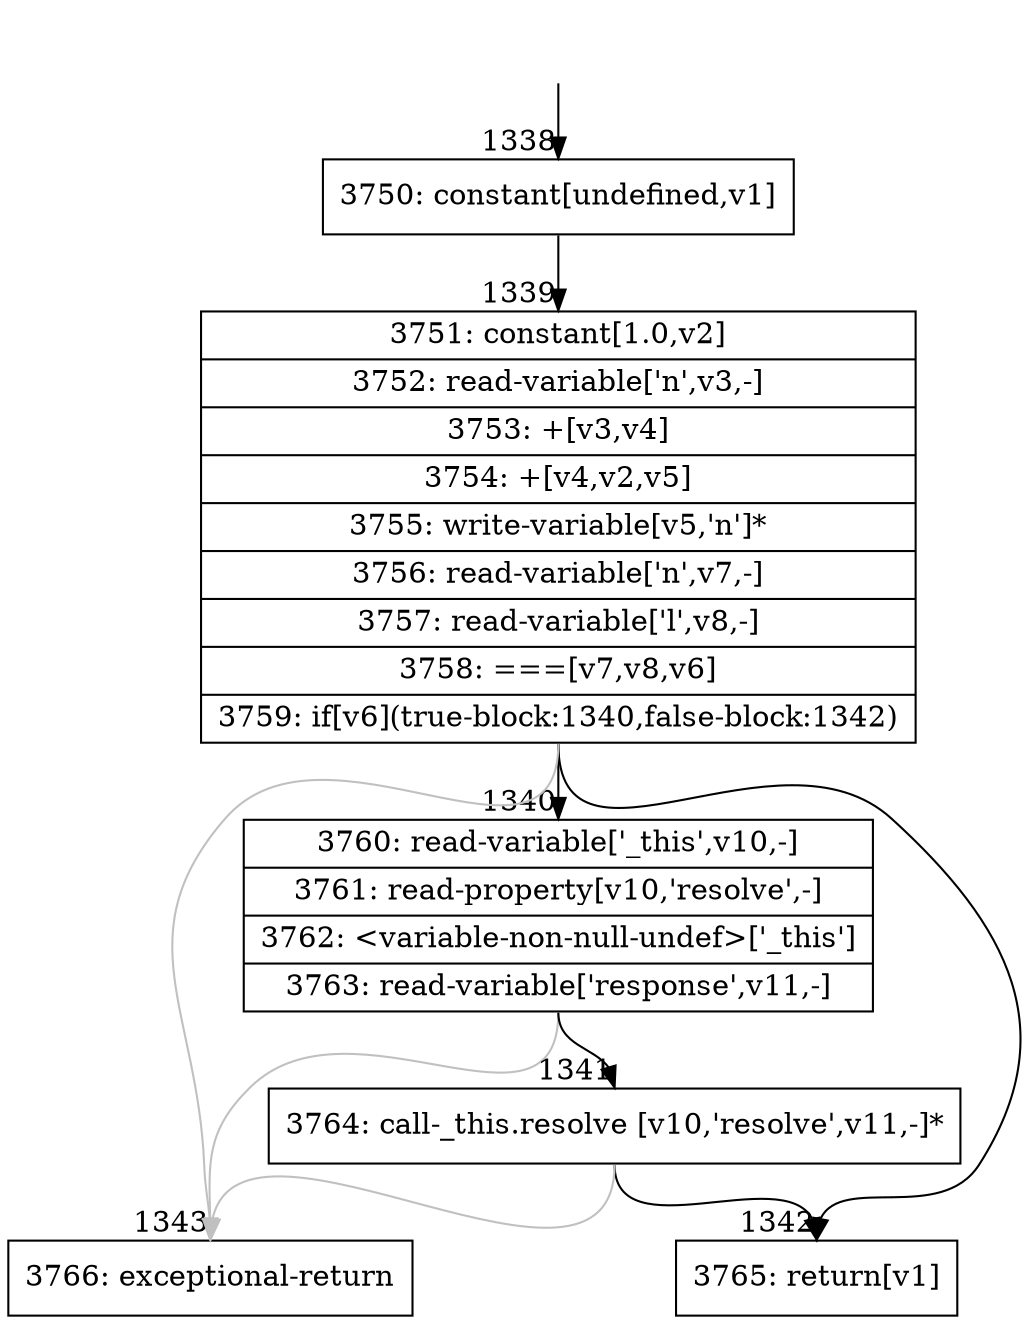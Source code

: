 digraph {
rankdir="TD"
BB_entry124[shape=none,label=""];
BB_entry124 -> BB1338 [tailport=s, headport=n, headlabel="    1338"]
BB1338 [shape=record label="{3750: constant[undefined,v1]}" ] 
BB1338 -> BB1339 [tailport=s, headport=n, headlabel="      1339"]
BB1339 [shape=record label="{3751: constant[1.0,v2]|3752: read-variable['n',v3,-]|3753: +[v3,v4]|3754: +[v4,v2,v5]|3755: write-variable[v5,'n']*|3756: read-variable['n',v7,-]|3757: read-variable['l',v8,-]|3758: ===[v7,v8,v6]|3759: if[v6](true-block:1340,false-block:1342)}" ] 
BB1339 -> BB1340 [tailport=s, headport=n, headlabel="      1340"]
BB1339 -> BB1342 [tailport=s, headport=n, headlabel="      1342"]
BB1339 -> BB1343 [tailport=s, headport=n, color=gray, headlabel="      1343"]
BB1340 [shape=record label="{3760: read-variable['_this',v10,-]|3761: read-property[v10,'resolve',-]|3762: \<variable-non-null-undef\>['_this']|3763: read-variable['response',v11,-]}" ] 
BB1340 -> BB1341 [tailport=s, headport=n, headlabel="      1341"]
BB1340 -> BB1343 [tailport=s, headport=n, color=gray]
BB1341 [shape=record label="{3764: call-_this.resolve [v10,'resolve',v11,-]*}" ] 
BB1341 -> BB1342 [tailport=s, headport=n]
BB1341 -> BB1343 [tailport=s, headport=n, color=gray]
BB1342 [shape=record label="{3765: return[v1]}" ] 
BB1343 [shape=record label="{3766: exceptional-return}" ] 
//#$~ 1266
}
